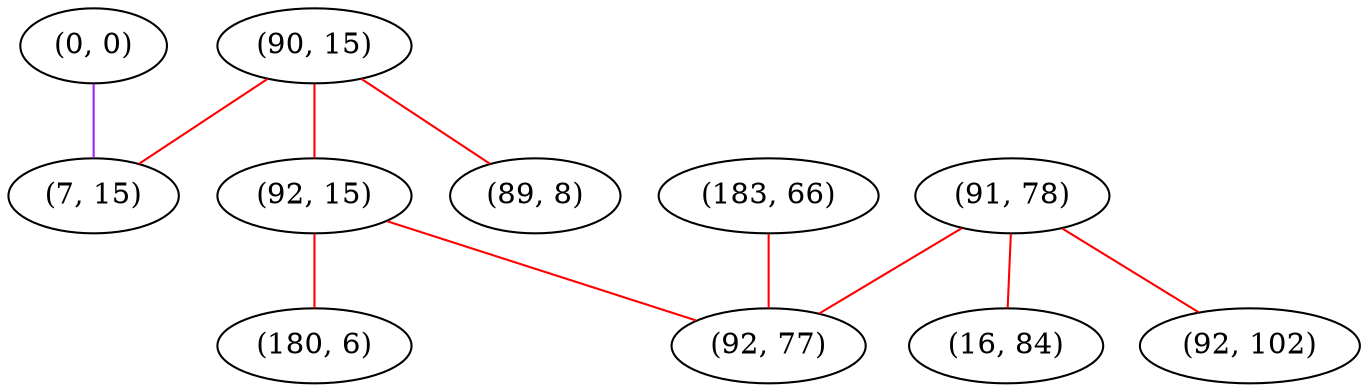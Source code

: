 graph "" {
"(90, 15)";
"(0, 0)";
"(7, 15)";
"(91, 78)";
"(183, 66)";
"(92, 15)";
"(180, 6)";
"(16, 84)";
"(92, 77)";
"(89, 8)";
"(92, 102)";
"(90, 15)" -- "(89, 8)"  [color=red, key=0, weight=1];
"(90, 15)" -- "(92, 15)"  [color=red, key=0, weight=1];
"(90, 15)" -- "(7, 15)"  [color=red, key=0, weight=1];
"(0, 0)" -- "(7, 15)"  [color=purple, key=0, weight=4];
"(91, 78)" -- "(92, 77)"  [color=red, key=0, weight=1];
"(91, 78)" -- "(92, 102)"  [color=red, key=0, weight=1];
"(91, 78)" -- "(16, 84)"  [color=red, key=0, weight=1];
"(183, 66)" -- "(92, 77)"  [color=red, key=0, weight=1];
"(92, 15)" -- "(92, 77)"  [color=red, key=0, weight=1];
"(92, 15)" -- "(180, 6)"  [color=red, key=0, weight=1];
}
